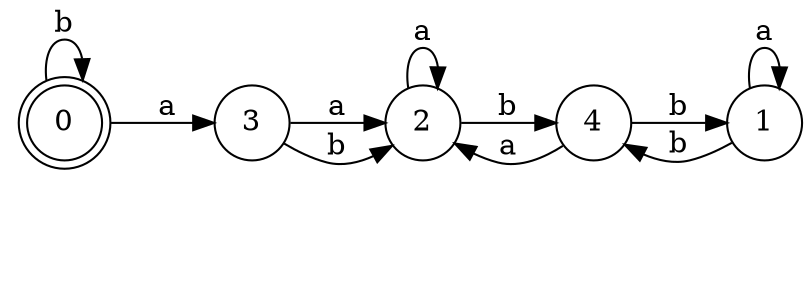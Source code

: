 digraph n4_8 {
__start0 [label="" shape="none"];

rankdir=LR;
size="8,5";

s0 [style="rounded,filled", color="black", fillcolor="white" shape="doublecircle", label="0"];
s1 [style="filled", color="black", fillcolor="white" shape="circle", label="1"];
s2 [style="filled", color="black", fillcolor="white" shape="circle", label="2"];
s3 [style="filled", color="black", fillcolor="white" shape="circle", label="3"];
s4 [style="filled", color="black", fillcolor="white" shape="circle", label="4"];
s0 -> s3 [label="a"];
s0 -> s0 [label="b"];
s1 -> s1 [label="a"];
s1 -> s4 [label="b"];
s2 -> s2 [label="a"];
s2 -> s4 [label="b"];
s3 -> s2 [label="a"];
s3 -> s2 [label="b"];
s4 -> s2 [label="a"];
s4 -> s1 [label="b"];

}